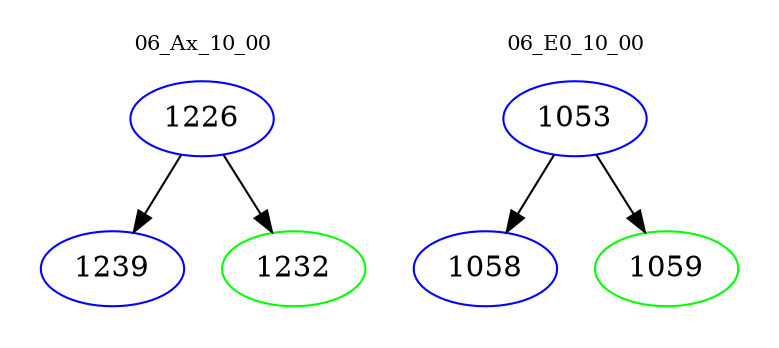 digraph{
subgraph cluster_0 {
color = white
label = "06_Ax_10_00";
fontsize=10;
T0_1226 [label="1226", color="blue"]
T0_1226 -> T0_1239 [color="black"]
T0_1239 [label="1239", color="blue"]
T0_1226 -> T0_1232 [color="black"]
T0_1232 [label="1232", color="green"]
}
subgraph cluster_1 {
color = white
label = "06_E0_10_00";
fontsize=10;
T1_1053 [label="1053", color="blue"]
T1_1053 -> T1_1058 [color="black"]
T1_1058 [label="1058", color="blue"]
T1_1053 -> T1_1059 [color="black"]
T1_1059 [label="1059", color="green"]
}
}
